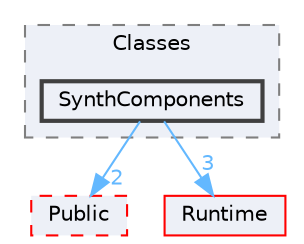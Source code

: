 digraph "SynthComponents"
{
 // INTERACTIVE_SVG=YES
 // LATEX_PDF_SIZE
  bgcolor="transparent";
  edge [fontname=Helvetica,fontsize=10,labelfontname=Helvetica,labelfontsize=10];
  node [fontname=Helvetica,fontsize=10,shape=box,height=0.2,width=0.4];
  compound=true
  subgraph clusterdir_90bf159c852f483da006ef6a4386704f {
    graph [ bgcolor="#edf0f7", pencolor="grey50", label="Classes", fontname=Helvetica,fontsize=10 style="filled,dashed", URL="dir_90bf159c852f483da006ef6a4386704f.html",tooltip=""]
  dir_934867821aaf2f45ffeebeefb2169c60 [label="SynthComponents", fillcolor="#edf0f7", color="grey25", style="filled,bold", URL="dir_934867821aaf2f45ffeebeefb2169c60.html",tooltip=""];
  }
  dir_2a1b01c7bb36124bfaeea03a0ebaf08d [label="Public", fillcolor="#edf0f7", color="red", style="filled,dashed", URL="dir_2a1b01c7bb36124bfaeea03a0ebaf08d.html",tooltip=""];
  dir_7536b172fbd480bfd146a1b1acd6856b [label="Runtime", fillcolor="#edf0f7", color="red", style="filled", URL="dir_7536b172fbd480bfd146a1b1acd6856b.html",tooltip=""];
  dir_934867821aaf2f45ffeebeefb2169c60->dir_2a1b01c7bb36124bfaeea03a0ebaf08d [headlabel="2", labeldistance=1.5 headhref="dir_001158_000911.html" href="dir_001158_000911.html" color="steelblue1" fontcolor="steelblue1"];
  dir_934867821aaf2f45ffeebeefb2169c60->dir_7536b172fbd480bfd146a1b1acd6856b [headlabel="3", labeldistance=1.5 headhref="dir_001158_000984.html" href="dir_001158_000984.html" color="steelblue1" fontcolor="steelblue1"];
}
